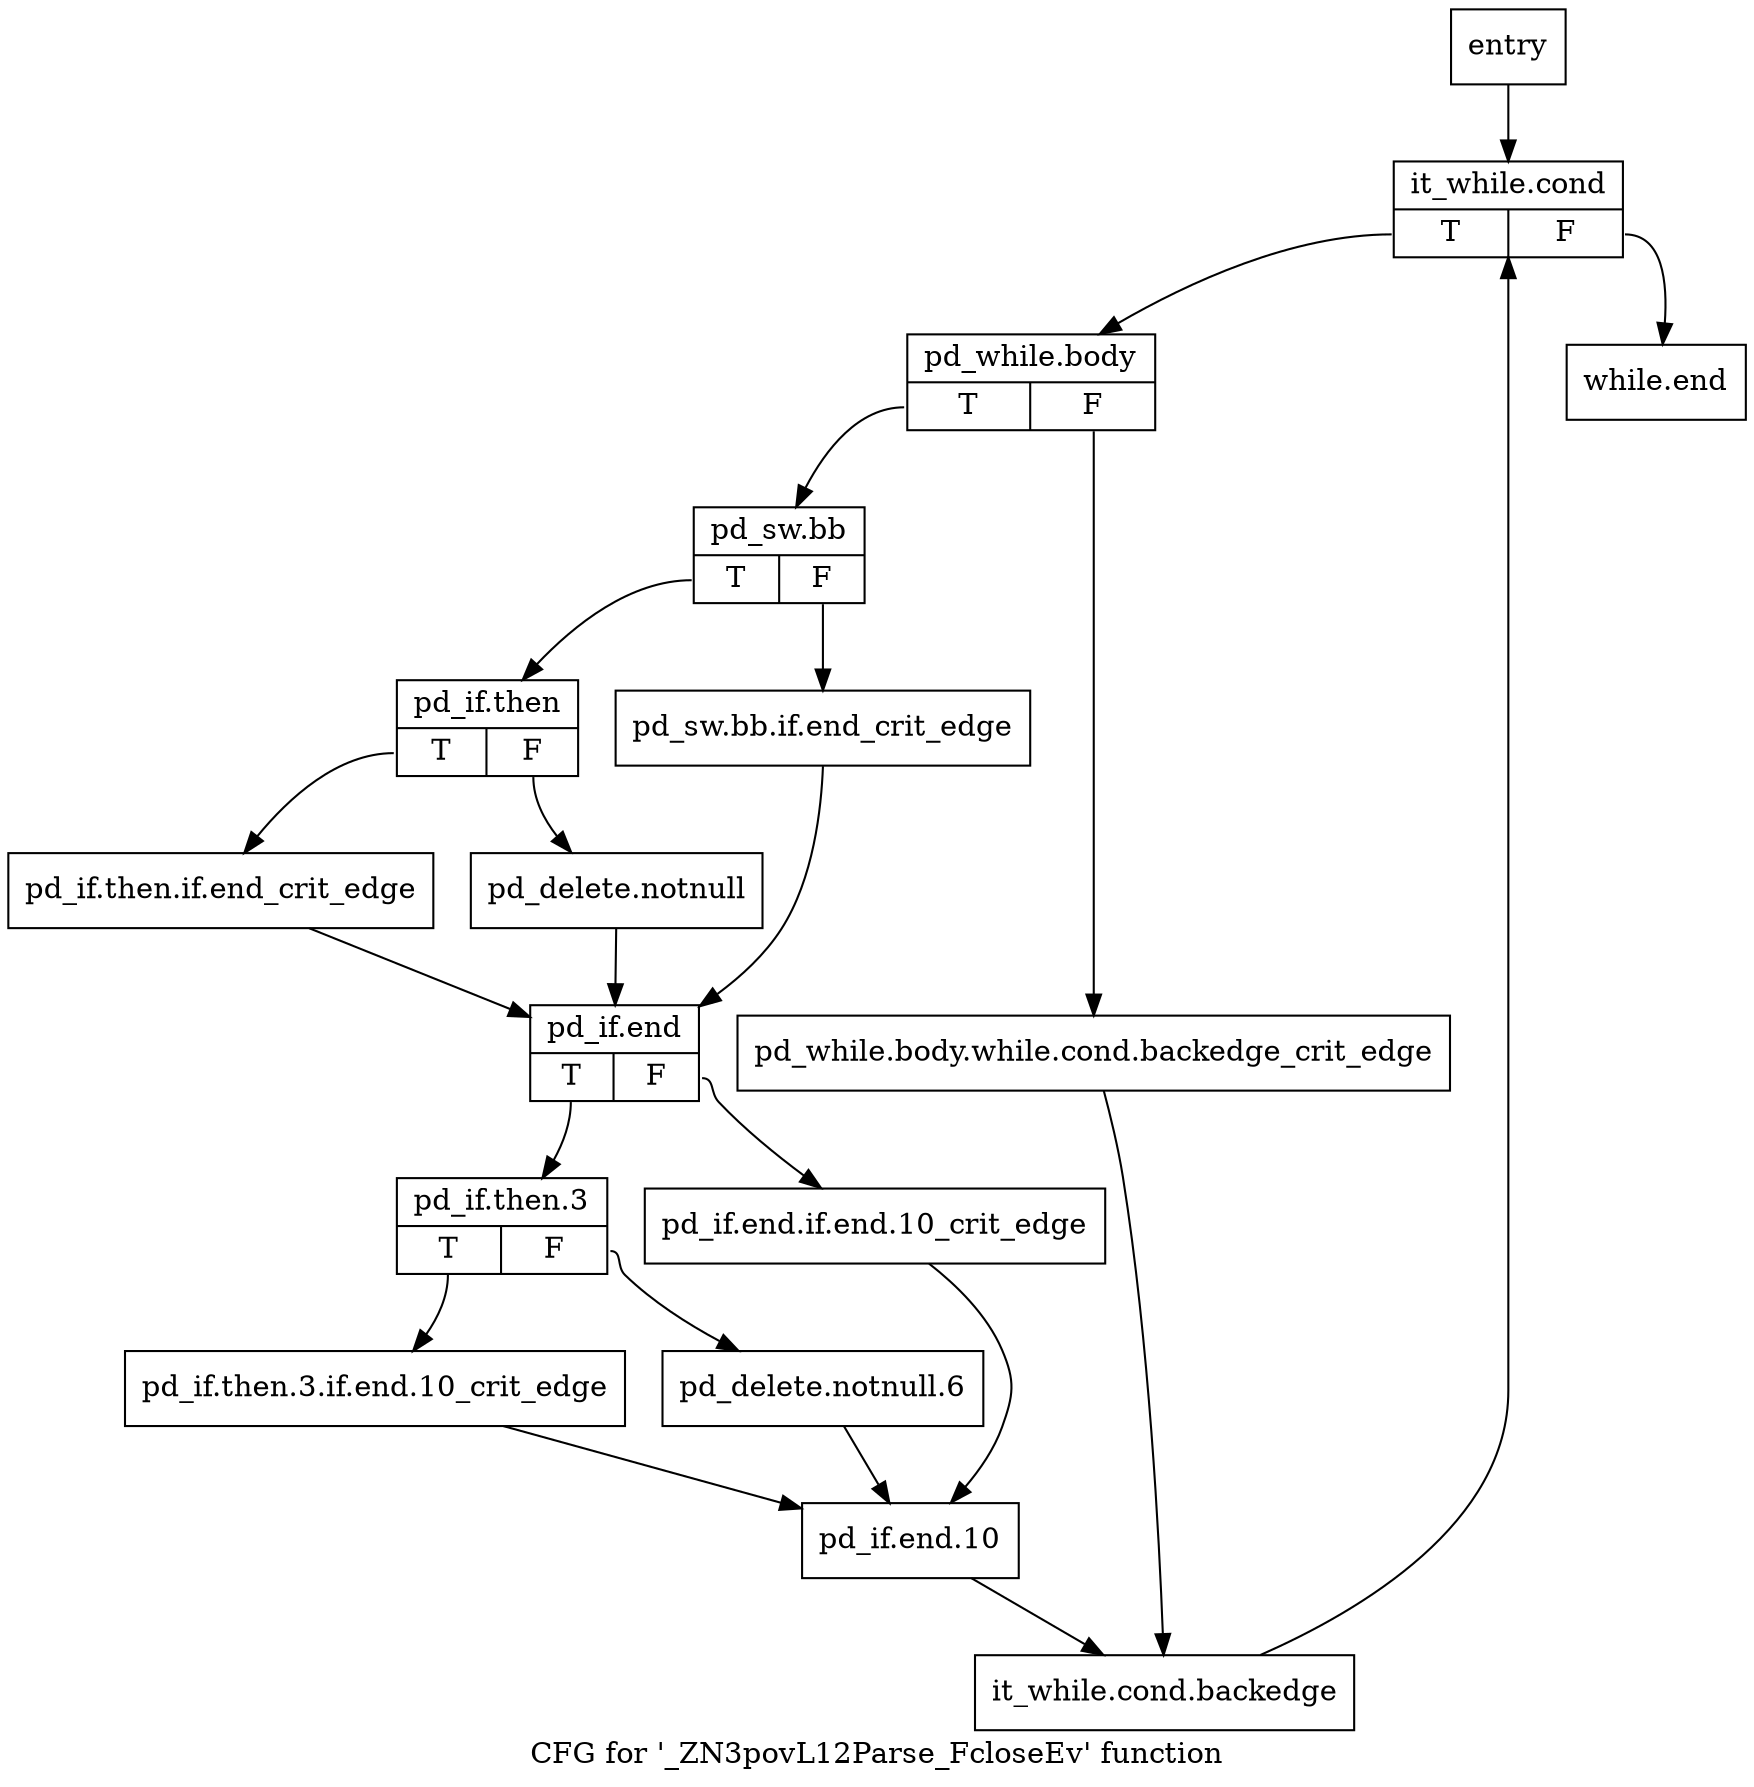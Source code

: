 digraph "CFG for '_ZN3povL12Parse_FcloseEv' function" {
	label="CFG for '_ZN3povL12Parse_FcloseEv' function";

	Node0x20f05d0 [shape=record,label="{entry}"];
	Node0x20f05d0 -> Node0x20f64d0;
	Node0x20f64d0 [shape=record,label="{it_while.cond|{<s0>T|<s1>F}}"];
	Node0x20f64d0:s0 -> Node0x20f6520;
	Node0x20f64d0:s1 -> Node0x20f6980;
	Node0x20f6520 [shape=record,label="{pd_while.body|{<s0>T|<s1>F}}"];
	Node0x20f6520:s0 -> Node0x20f6610;
	Node0x20f6520:s1 -> Node0x20f6570;
	Node0x20f6570 [shape=record,label="{pd_while.body.while.cond.backedge_crit_edge}"];
	Node0x20f6570 -> Node0x20f65c0;
	Node0x20f65c0 [shape=record,label="{it_while.cond.backedge}"];
	Node0x20f65c0 -> Node0x20f64d0;
	Node0x20f6610 [shape=record,label="{pd_sw.bb|{<s0>T|<s1>F}}"];
	Node0x20f6610:s0 -> Node0x20f66b0;
	Node0x20f6610:s1 -> Node0x20f6660;
	Node0x20f6660 [shape=record,label="{pd_sw.bb.if.end_crit_edge}"];
	Node0x20f6660 -> Node0x20f67a0;
	Node0x20f66b0 [shape=record,label="{pd_if.then|{<s0>T|<s1>F}}"];
	Node0x20f66b0:s0 -> Node0x20f6700;
	Node0x20f66b0:s1 -> Node0x20f6750;
	Node0x20f6700 [shape=record,label="{pd_if.then.if.end_crit_edge}"];
	Node0x20f6700 -> Node0x20f67a0;
	Node0x20f6750 [shape=record,label="{pd_delete.notnull}"];
	Node0x20f6750 -> Node0x20f67a0;
	Node0x20f67a0 [shape=record,label="{pd_if.end|{<s0>T|<s1>F}}"];
	Node0x20f67a0:s0 -> Node0x20f6840;
	Node0x20f67a0:s1 -> Node0x20f67f0;
	Node0x20f67f0 [shape=record,label="{pd_if.end.if.end.10_crit_edge}"];
	Node0x20f67f0 -> Node0x20f6930;
	Node0x20f6840 [shape=record,label="{pd_if.then.3|{<s0>T|<s1>F}}"];
	Node0x20f6840:s0 -> Node0x20f6890;
	Node0x20f6840:s1 -> Node0x20f68e0;
	Node0x20f6890 [shape=record,label="{pd_if.then.3.if.end.10_crit_edge}"];
	Node0x20f6890 -> Node0x20f6930;
	Node0x20f68e0 [shape=record,label="{pd_delete.notnull.6}"];
	Node0x20f68e0 -> Node0x20f6930;
	Node0x20f6930 [shape=record,label="{pd_if.end.10}"];
	Node0x20f6930 -> Node0x20f65c0;
	Node0x20f6980 [shape=record,label="{while.end}"];
}
